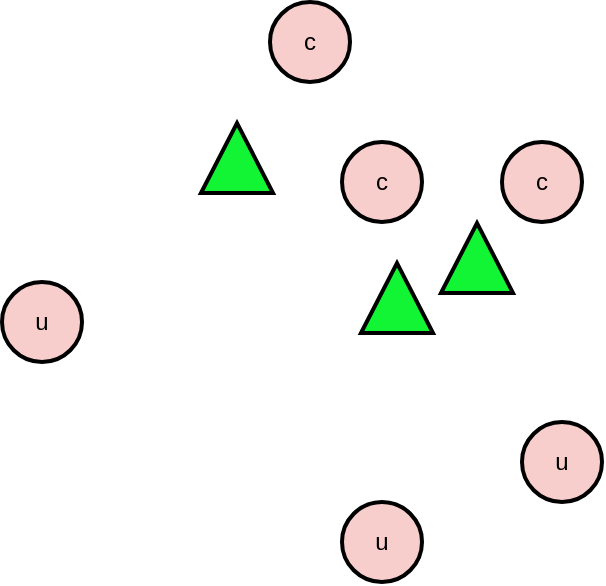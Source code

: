 <mxfile version="26.0.3">
  <diagram name="Page-1" id="ZyMLLjlUWW4S6w9JcPHk">
    <mxGraphModel dx="662" dy="423" grid="1" gridSize="10" guides="1" tooltips="1" connect="1" arrows="1" fold="1" page="1" pageScale="1" pageWidth="827" pageHeight="1169" math="0" shadow="0">
      <root>
        <mxCell id="0" />
        <mxCell id="1" parent="0" />
        <mxCell id="2CTS03ZT6Q_mQRRMgKK2-1" value="" style="triangle;whiteSpace=wrap;html=1;rotation=-90;fillColor=#12F534;strokeColor=#000000;strokeWidth=2;" parent="1" vertex="1">
          <mxGeometry x="440" y="210" width="35" height="36" as="geometry" />
        </mxCell>
        <mxCell id="ANjaZCNTPqNwZQU7dTNT-1" value="" style="triangle;whiteSpace=wrap;html=1;rotation=-90;fillColor=#12F534;strokeColor=#000000;strokeWidth=2;" vertex="1" parent="1">
          <mxGeometry x="480" y="190" width="35" height="36" as="geometry" />
        </mxCell>
        <mxCell id="ANjaZCNTPqNwZQU7dTNT-2" value="" style="triangle;whiteSpace=wrap;html=1;rotation=-90;fillColor=#12F534;strokeColor=#000000;strokeWidth=2;" vertex="1" parent="1">
          <mxGeometry x="360" y="140" width="35" height="36" as="geometry" />
        </mxCell>
        <mxCell id="ANjaZCNTPqNwZQU7dTNT-5" value="c" style="ellipse;whiteSpace=wrap;html=1;aspect=fixed;fillColor=#f8cecc;strokeColor=#000000;strokeWidth=2;" vertex="1" parent="1">
          <mxGeometry x="430" y="150" width="40" height="40" as="geometry" />
        </mxCell>
        <mxCell id="ANjaZCNTPqNwZQU7dTNT-6" value="c" style="ellipse;whiteSpace=wrap;html=1;aspect=fixed;fillColor=#f8cecc;strokeColor=#000000;strokeWidth=2;" vertex="1" parent="1">
          <mxGeometry x="510" y="150" width="40" height="40" as="geometry" />
        </mxCell>
        <mxCell id="ANjaZCNTPqNwZQU7dTNT-7" value="u" style="ellipse;whiteSpace=wrap;html=1;aspect=fixed;fillColor=#f8cecc;strokeColor=#000000;strokeWidth=2;" vertex="1" parent="1">
          <mxGeometry x="520" y="290" width="40" height="40" as="geometry" />
        </mxCell>
        <mxCell id="ANjaZCNTPqNwZQU7dTNT-8" value="u" style="ellipse;whiteSpace=wrap;html=1;aspect=fixed;fillColor=#f8cecc;strokeColor=#000000;strokeWidth=2;" vertex="1" parent="1">
          <mxGeometry x="430" y="330" width="40" height="40" as="geometry" />
        </mxCell>
        <mxCell id="ANjaZCNTPqNwZQU7dTNT-9" value="c" style="ellipse;whiteSpace=wrap;html=1;aspect=fixed;fillColor=#f8cecc;strokeColor=#000000;strokeWidth=2;" vertex="1" parent="1">
          <mxGeometry x="394" y="80" width="40" height="40" as="geometry" />
        </mxCell>
        <mxCell id="ANjaZCNTPqNwZQU7dTNT-10" value="u" style="ellipse;whiteSpace=wrap;html=1;aspect=fixed;fillColor=#f8cecc;strokeColor=#000000;strokeWidth=2;" vertex="1" parent="1">
          <mxGeometry x="260" y="220" width="40" height="40" as="geometry" />
        </mxCell>
      </root>
    </mxGraphModel>
  </diagram>
</mxfile>
